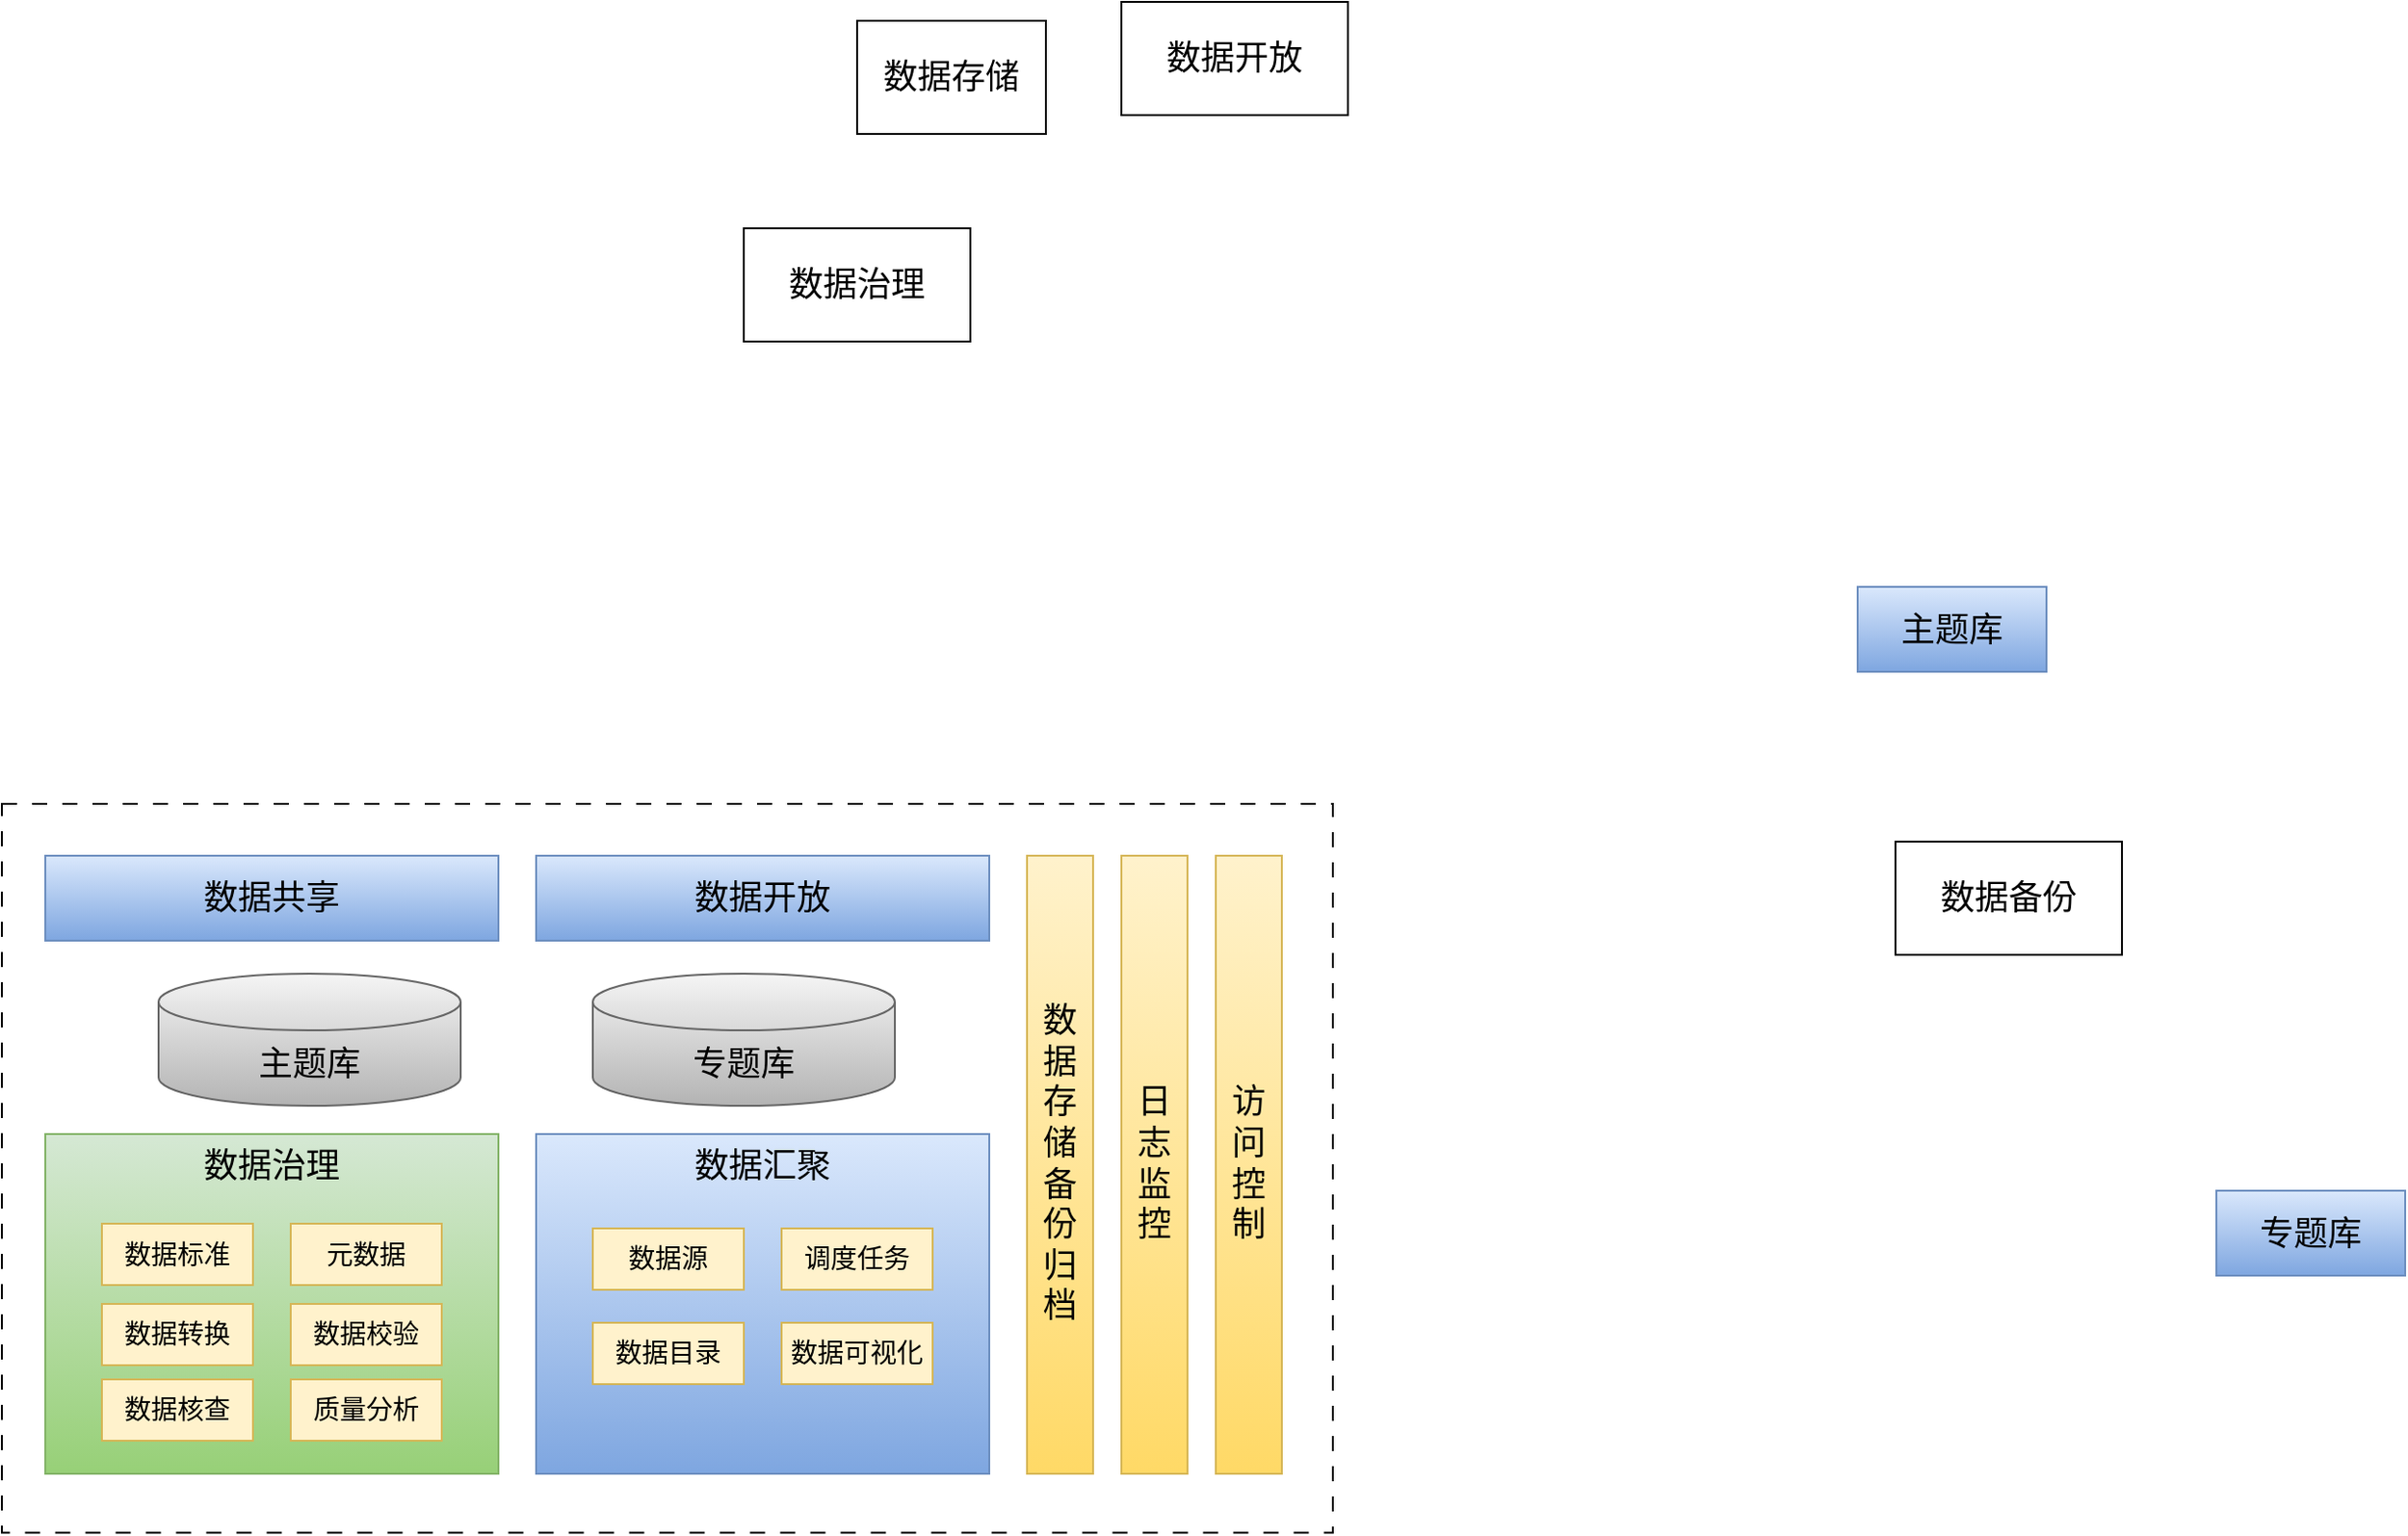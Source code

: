 <mxfile version="22.1.15" type="github">
  <diagram name="第 1 页" id="P0yK9BxI82mzCVYBc7bW">
    <mxGraphModel dx="2247" dy="758" grid="1" gridSize="10" guides="1" tooltips="1" connect="1" arrows="1" fold="1" page="1" pageScale="1" pageWidth="827" pageHeight="1169" math="0" shadow="0">
      <root>
        <mxCell id="0" />
        <mxCell id="1" parent="0" />
        <mxCell id="cJXVrUPONO5RYP6DDQ6k-11" value="" style="rounded=0;whiteSpace=wrap;html=1;fontSize=18;dashed=1;dashPattern=8 8;" vertex="1" parent="1">
          <mxGeometry x="-273" y="565" width="705" height="386.25" as="geometry" />
        </mxCell>
        <mxCell id="cJXVrUPONO5RYP6DDQ6k-2" value="数据开放" style="rounded=0;whiteSpace=wrap;html=1;fontSize=18;" vertex="1" parent="1">
          <mxGeometry x="320" y="140" width="120" height="60" as="geometry" />
        </mxCell>
        <mxCell id="cJXVrUPONO5RYP6DDQ6k-3" value="数据存储" style="rounded=0;whiteSpace=wrap;html=1;fontSize=18;" vertex="1" parent="1">
          <mxGeometry x="180" y="150" width="100" height="60" as="geometry" />
        </mxCell>
        <mxCell id="cJXVrUPONO5RYP6DDQ6k-4" value="数据治理" style="rounded=0;whiteSpace=wrap;html=1;fontSize=18;" vertex="1" parent="1">
          <mxGeometry x="120" y="260" width="120" height="60" as="geometry" />
        </mxCell>
        <mxCell id="cJXVrUPONO5RYP6DDQ6k-5" value="数据备份" style="rounded=0;whiteSpace=wrap;html=1;fontSize=18;" vertex="1" parent="1">
          <mxGeometry x="730" y="585" width="120" height="60" as="geometry" />
        </mxCell>
        <mxCell id="cJXVrUPONO5RYP6DDQ6k-6" value="日志监控" style="rounded=0;whiteSpace=wrap;html=1;fillColor=#fff2cc;strokeColor=#d6b656;gradientColor=#ffd966;fontSize=18;textDirection=rtl;" vertex="1" parent="1">
          <mxGeometry x="320" y="592.5" width="35" height="327.5" as="geometry" />
        </mxCell>
        <mxCell id="cJXVrUPONO5RYP6DDQ6k-8" value="主题库" style="rounded=0;whiteSpace=wrap;html=1;fillColor=#dae8fc;strokeColor=#6c8ebf;gradientColor=#7ea6e0;fontSize=18;" vertex="1" parent="1">
          <mxGeometry x="710" y="450" width="100" height="45" as="geometry" />
        </mxCell>
        <mxCell id="cJXVrUPONO5RYP6DDQ6k-9" value="数据共享" style="rounded=0;whiteSpace=wrap;html=1;fillColor=#dae8fc;strokeColor=#6c8ebf;gradientColor=#7ea6e0;fontSize=18;" vertex="1" parent="1">
          <mxGeometry x="-250" y="592.5" width="240" height="45" as="geometry" />
        </mxCell>
        <mxCell id="cJXVrUPONO5RYP6DDQ6k-12" value="专题库" style="rounded=0;whiteSpace=wrap;html=1;fillColor=#dae8fc;strokeColor=#6c8ebf;gradientColor=#7ea6e0;fontSize=18;" vertex="1" parent="1">
          <mxGeometry x="900" y="770" width="100" height="45" as="geometry" />
        </mxCell>
        <mxCell id="cJXVrUPONO5RYP6DDQ6k-13" value="数据开放" style="rounded=0;whiteSpace=wrap;html=1;fillColor=#dae8fc;strokeColor=#6c8ebf;gradientColor=#7ea6e0;fontSize=18;" vertex="1" parent="1">
          <mxGeometry x="10" y="592.5" width="240" height="45" as="geometry" />
        </mxCell>
        <mxCell id="cJXVrUPONO5RYP6DDQ6k-14" value="访&lt;br&gt;问&lt;br&gt;控&lt;br&gt;制" style="rounded=0;whiteSpace=wrap;html=1;fillColor=#fff2cc;strokeColor=#d6b656;gradientColor=#ffd966;horizontal=1;fontSize=18;" vertex="1" parent="1">
          <mxGeometry x="370" y="592.5" width="35" height="327.5" as="geometry" />
        </mxCell>
        <mxCell id="cJXVrUPONO5RYP6DDQ6k-15" value="数&lt;br&gt;据&lt;br&gt;存&lt;br&gt;储&lt;br&gt;备&lt;br&gt;份&lt;br&gt;归&lt;br&gt;档" style="rounded=0;whiteSpace=wrap;html=1;fillColor=#fff2cc;strokeColor=#d6b656;gradientColor=#ffd966;fontSize=18;" vertex="1" parent="1">
          <mxGeometry x="270" y="592.5" width="35" height="327.5" as="geometry" />
        </mxCell>
        <mxCell id="cJXVrUPONO5RYP6DDQ6k-22" value="" style="group" vertex="1" connectable="0" parent="1">
          <mxGeometry x="-250" y="740" width="240" height="180" as="geometry" />
        </mxCell>
        <mxCell id="cJXVrUPONO5RYP6DDQ6k-7" value="数据治理" style="rounded=0;whiteSpace=wrap;html=1;fillColor=#d5e8d4;strokeColor=#82b366;gradientColor=#97d077;fontSize=18;verticalAlign=top;" vertex="1" parent="cJXVrUPONO5RYP6DDQ6k-22">
          <mxGeometry width="240" height="180" as="geometry" />
        </mxCell>
        <mxCell id="cJXVrUPONO5RYP6DDQ6k-16" value="数据标准" style="rounded=0;whiteSpace=wrap;html=1;fillColor=#fff2cc;strokeColor=#d6b656;fontSize=14;" vertex="1" parent="cJXVrUPONO5RYP6DDQ6k-22">
          <mxGeometry x="30" y="47.5" width="80" height="32.5" as="geometry" />
        </mxCell>
        <mxCell id="cJXVrUPONO5RYP6DDQ6k-17" value="元数据" style="rounded=0;whiteSpace=wrap;html=1;fillColor=#fff2cc;strokeColor=#d6b656;fontSize=14;" vertex="1" parent="cJXVrUPONO5RYP6DDQ6k-22">
          <mxGeometry x="130" y="47.5" width="80" height="32.5" as="geometry" />
        </mxCell>
        <mxCell id="cJXVrUPONO5RYP6DDQ6k-18" value="数据校验" style="rounded=0;whiteSpace=wrap;html=1;fillColor=#fff2cc;strokeColor=#d6b656;fontSize=14;" vertex="1" parent="cJXVrUPONO5RYP6DDQ6k-22">
          <mxGeometry x="130" y="90" width="80" height="32.5" as="geometry" />
        </mxCell>
        <mxCell id="cJXVrUPONO5RYP6DDQ6k-19" value="数据转换" style="rounded=0;whiteSpace=wrap;html=1;fillColor=#fff2cc;strokeColor=#d6b656;fontSize=14;" vertex="1" parent="cJXVrUPONO5RYP6DDQ6k-22">
          <mxGeometry x="30" y="90" width="80" height="32.5" as="geometry" />
        </mxCell>
        <mxCell id="cJXVrUPONO5RYP6DDQ6k-20" value="数据核查" style="rounded=0;whiteSpace=wrap;html=1;fillColor=#fff2cc;strokeColor=#d6b656;fontSize=14;" vertex="1" parent="cJXVrUPONO5RYP6DDQ6k-22">
          <mxGeometry x="30" y="130" width="80" height="32.5" as="geometry" />
        </mxCell>
        <mxCell id="cJXVrUPONO5RYP6DDQ6k-21" value="质量分析" style="rounded=0;whiteSpace=wrap;html=1;fillColor=#fff2cc;strokeColor=#d6b656;fontSize=14;" vertex="1" parent="cJXVrUPONO5RYP6DDQ6k-22">
          <mxGeometry x="130" y="130" width="80" height="32.5" as="geometry" />
        </mxCell>
        <mxCell id="cJXVrUPONO5RYP6DDQ6k-36" value="" style="group" vertex="1" connectable="0" parent="1">
          <mxGeometry x="10" y="740" width="240" height="180" as="geometry" />
        </mxCell>
        <mxCell id="cJXVrUPONO5RYP6DDQ6k-1" value="数据汇聚" style="rounded=0;whiteSpace=wrap;html=1;fillColor=#dae8fc;strokeColor=#6c8ebf;gradientColor=#7ea6e0;fontSize=18;verticalAlign=top;" vertex="1" parent="cJXVrUPONO5RYP6DDQ6k-36">
          <mxGeometry width="240" height="180" as="geometry" />
        </mxCell>
        <mxCell id="cJXVrUPONO5RYP6DDQ6k-32" value="数据源" style="rounded=0;whiteSpace=wrap;html=1;fillColor=#fff2cc;strokeColor=#d6b656;fontSize=14;" vertex="1" parent="cJXVrUPONO5RYP6DDQ6k-36">
          <mxGeometry x="30" y="50" width="80" height="32.5" as="geometry" />
        </mxCell>
        <mxCell id="cJXVrUPONO5RYP6DDQ6k-33" value="调度任务" style="rounded=0;whiteSpace=wrap;html=1;fillColor=#fff2cc;strokeColor=#d6b656;fontSize=14;" vertex="1" parent="cJXVrUPONO5RYP6DDQ6k-36">
          <mxGeometry x="130" y="50" width="80" height="32.5" as="geometry" />
        </mxCell>
        <mxCell id="cJXVrUPONO5RYP6DDQ6k-34" value="数据目录" style="rounded=0;whiteSpace=wrap;html=1;fillColor=#fff2cc;strokeColor=#d6b656;fontSize=14;" vertex="1" parent="cJXVrUPONO5RYP6DDQ6k-36">
          <mxGeometry x="30" y="100" width="80" height="32.5" as="geometry" />
        </mxCell>
        <mxCell id="cJXVrUPONO5RYP6DDQ6k-35" value="数据可视化" style="rounded=0;whiteSpace=wrap;html=1;fillColor=#fff2cc;strokeColor=#d6b656;fontSize=14;" vertex="1" parent="cJXVrUPONO5RYP6DDQ6k-36">
          <mxGeometry x="130" y="100" width="80" height="32.5" as="geometry" />
        </mxCell>
        <mxCell id="cJXVrUPONO5RYP6DDQ6k-37" value="主题库" style="shape=cylinder3;whiteSpace=wrap;html=1;boundedLbl=1;backgroundOutline=1;size=15;fontSize=18;fillColor=#f5f5f5;gradientColor=#b3b3b3;strokeColor=#666666;" vertex="1" parent="1">
          <mxGeometry x="-190" y="655" width="160" height="70" as="geometry" />
        </mxCell>
        <mxCell id="cJXVrUPONO5RYP6DDQ6k-38" value="专题库" style="shape=cylinder3;whiteSpace=wrap;html=1;boundedLbl=1;backgroundOutline=1;size=15;fontSize=18;fillColor=#f5f5f5;gradientColor=#b3b3b3;strokeColor=#666666;" vertex="1" parent="1">
          <mxGeometry x="40" y="655" width="160" height="70" as="geometry" />
        </mxCell>
      </root>
    </mxGraphModel>
  </diagram>
</mxfile>
